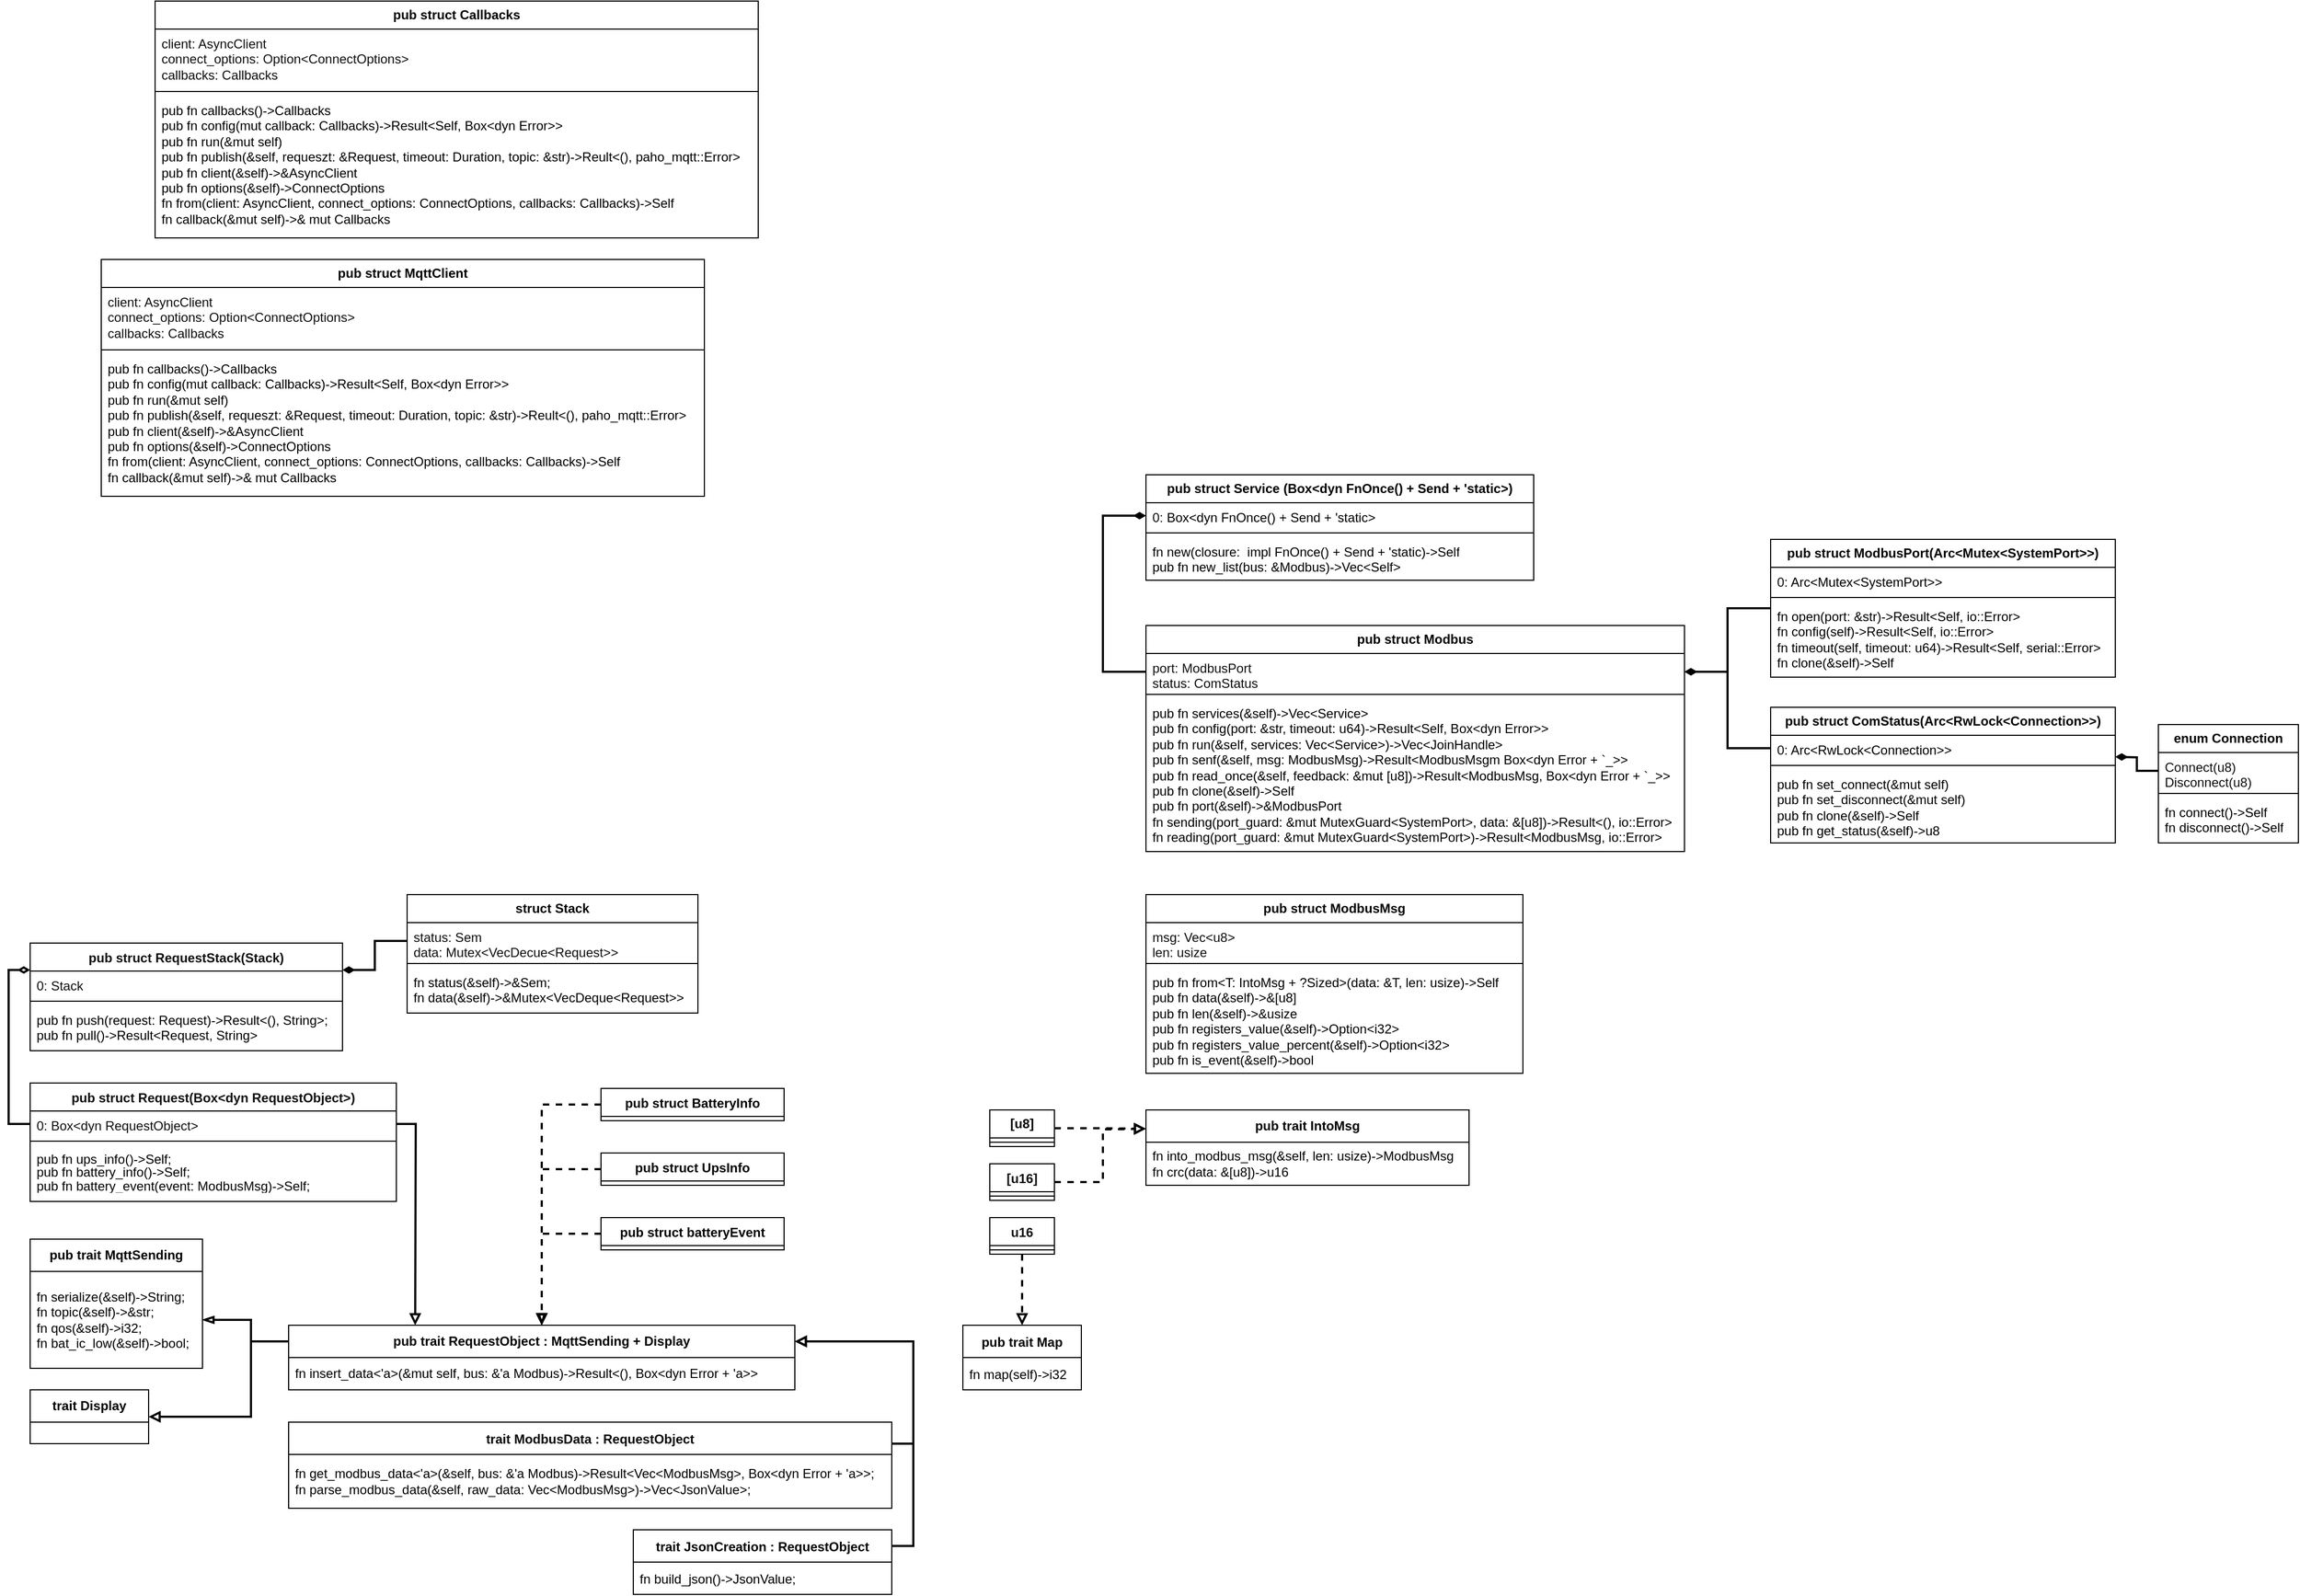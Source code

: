 <mxfile version="21.0.6" type="github">
  <diagram id="C5RBs43oDa-KdzZeNtuy" name="Page-1">
    <mxGraphModel dx="2074" dy="2614" grid="1" gridSize="10" guides="1" tooltips="1" connect="1" arrows="1" fold="1" page="1" pageScale="1" pageWidth="827" pageHeight="1169" math="0" shadow="0">
      <root>
        <mxCell id="WIyWlLk6GJQsqaUBKTNV-0" />
        <mxCell id="WIyWlLk6GJQsqaUBKTNV-1" parent="WIyWlLk6GJQsqaUBKTNV-0" />
        <mxCell id="XfDkWS_DAa20V64On1dj-6" value="&lt;b&gt;pub trait MqttSending&lt;/b&gt;" style="swimlane;fontStyle=0;childLayout=stackLayout;horizontal=1;startSize=30;horizontalStack=0;resizeParent=1;resizeParentMax=0;resizeLast=0;collapsible=1;marginBottom=0;whiteSpace=wrap;html=1;" vertex="1" parent="WIyWlLk6GJQsqaUBKTNV-1">
          <mxGeometry x="-406" y="390" width="160" height="120" as="geometry" />
        </mxCell>
        <mxCell id="XfDkWS_DAa20V64On1dj-7" value="fn serialize(&amp;amp;self)-&amp;gt;String;&lt;br&gt;    fn topic(&amp;amp;self)-&amp;gt;&amp;amp;str;&lt;br&gt;    fn qos(&amp;amp;self)-&amp;gt;i32;&lt;br&gt;    fn bat_ic_low(&amp;amp;self)-&amp;gt;bool;" style="text;strokeColor=none;fillColor=none;align=left;verticalAlign=middle;spacingLeft=4;spacingRight=4;overflow=hidden;points=[[0,0.5],[1,0.5]];portConstraint=eastwest;rotatable=0;whiteSpace=wrap;html=1;" vertex="1" parent="XfDkWS_DAa20V64On1dj-6">
          <mxGeometry y="30" width="160" height="90" as="geometry" />
        </mxCell>
        <mxCell id="XfDkWS_DAa20V64On1dj-18" style="edgeStyle=orthogonalEdgeStyle;rounded=0;orthogonalLoop=1;jettySize=auto;html=1;exitX=1;exitY=0.5;exitDx=0;exitDy=0;entryX=0;entryY=0.25;entryDx=0;entryDy=0;endArrow=none;endFill=0;startArrow=block;startFill=0;strokeWidth=2;" edge="1" parent="WIyWlLk6GJQsqaUBKTNV-1" source="XfDkWS_DAa20V64On1dj-10" target="XfDkWS_DAa20V64On1dj-12">
          <mxGeometry relative="1" as="geometry">
            <Array as="points">
              <mxPoint x="-201" y="555" />
              <mxPoint x="-201" y="485" />
            </Array>
          </mxGeometry>
        </mxCell>
        <mxCell id="XfDkWS_DAa20V64On1dj-10" value="&lt;b&gt;trait Display&lt;/b&gt;" style="swimlane;fontStyle=0;childLayout=stackLayout;horizontal=1;startSize=30;horizontalStack=0;resizeParent=1;resizeParentMax=0;resizeLast=0;collapsible=1;marginBottom=0;whiteSpace=wrap;html=1;" vertex="1" parent="WIyWlLk6GJQsqaUBKTNV-1">
          <mxGeometry x="-406" y="530" width="110" height="50" as="geometry" />
        </mxCell>
        <mxCell id="XfDkWS_DAa20V64On1dj-24" style="edgeStyle=orthogonalEdgeStyle;rounded=0;orthogonalLoop=1;jettySize=auto;html=1;exitX=1;exitY=0.25;exitDx=0;exitDy=0;entryX=1;entryY=0.25;entryDx=0;entryDy=0;startArrow=block;startFill=0;endArrow=none;endFill=0;strokeWidth=2;" edge="1" parent="WIyWlLk6GJQsqaUBKTNV-1" source="XfDkWS_DAa20V64On1dj-12" target="XfDkWS_DAa20V64On1dj-19">
          <mxGeometry relative="1" as="geometry" />
        </mxCell>
        <mxCell id="XfDkWS_DAa20V64On1dj-32" style="edgeStyle=orthogonalEdgeStyle;rounded=0;orthogonalLoop=1;jettySize=auto;html=1;exitX=1;exitY=0.25;exitDx=0;exitDy=0;entryX=1;entryY=0.25;entryDx=0;entryDy=0;startArrow=block;startFill=0;endArrow=none;endFill=0;strokeWidth=2;" edge="1" parent="WIyWlLk6GJQsqaUBKTNV-1" source="XfDkWS_DAa20V64On1dj-12" target="XfDkWS_DAa20V64On1dj-28">
          <mxGeometry relative="1" as="geometry" />
        </mxCell>
        <mxCell id="XfDkWS_DAa20V64On1dj-12" value="&lt;b&gt;pub trait RequestObject : MqttSending + Display&lt;/b&gt;" style="swimlane;fontStyle=0;childLayout=stackLayout;horizontal=1;startSize=30;horizontalStack=0;resizeParent=1;resizeParentMax=0;resizeLast=0;collapsible=1;marginBottom=0;whiteSpace=wrap;html=1;" vertex="1" parent="WIyWlLk6GJQsqaUBKTNV-1">
          <mxGeometry x="-166" y="470" width="470" height="60" as="geometry" />
        </mxCell>
        <mxCell id="XfDkWS_DAa20V64On1dj-13" value="fn insert_data&amp;lt;&#39;a&amp;gt;(&amp;amp;mut self, bus: &amp;amp;&#39;a Modbus)-&amp;gt;Result&amp;lt;(), Box&amp;lt;dyn Error + &#39;a&amp;gt;&amp;gt;" style="text;strokeColor=none;fillColor=none;align=left;verticalAlign=middle;spacingLeft=4;spacingRight=4;overflow=hidden;points=[[0,0.5],[1,0.5]];portConstraint=eastwest;rotatable=0;whiteSpace=wrap;html=1;" vertex="1" parent="XfDkWS_DAa20V64On1dj-12">
          <mxGeometry y="30" width="470" height="30" as="geometry" />
        </mxCell>
        <mxCell id="XfDkWS_DAa20V64On1dj-17" style="edgeStyle=orthogonalEdgeStyle;rounded=0;orthogonalLoop=1;jettySize=auto;html=1;entryX=0;entryY=0.25;entryDx=0;entryDy=0;endArrow=none;endFill=0;startArrow=blockThin;startFill=0;strokeWidth=2;" edge="1" parent="WIyWlLk6GJQsqaUBKTNV-1" source="XfDkWS_DAa20V64On1dj-7" target="XfDkWS_DAa20V64On1dj-12">
          <mxGeometry relative="1" as="geometry">
            <Array as="points">
              <mxPoint x="-201" y="465" />
              <mxPoint x="-201" y="485" />
            </Array>
          </mxGeometry>
        </mxCell>
        <mxCell id="XfDkWS_DAa20V64On1dj-19" value="&lt;div style=&quot;font-family: &amp;quot;Droid Sans Mono&amp;quot;, &amp;quot;monospace&amp;quot;, monospace; font-weight: normal; font-size: 16px; line-height: 22px;&quot;&gt;&lt;div style=&quot;font-size: 12px;&quot;&gt;&lt;p&gt;&lt;font face=&quot;Helvetica&quot;&gt;&lt;b&gt;&lt;font style=&quot;font-size: 12px;&quot; color=&quot;#080808&quot;&gt;trait ModbusData : RequestObject&lt;/font&gt;&lt;/b&gt;&lt;/font&gt;&lt;/p&gt;&lt;/div&gt;&lt;/div&gt;" style="swimlane;fontStyle=0;childLayout=stackLayout;horizontal=1;startSize=30;horizontalStack=0;resizeParent=1;resizeParentMax=0;resizeLast=0;collapsible=1;marginBottom=0;whiteSpace=wrap;html=1;" vertex="1" parent="WIyWlLk6GJQsqaUBKTNV-1">
          <mxGeometry x="-166" y="560" width="560" height="80" as="geometry" />
        </mxCell>
        <mxCell id="XfDkWS_DAa20V64On1dj-20" value="&lt;div&gt;&lt;font style=&quot;font-size: 12px;&quot; face=&quot;Helvetica&quot; color=&quot;#000000&quot;&gt;fn get_modbus_data&amp;lt;&#39;a&amp;gt;(&amp;amp;self, bus: &amp;amp;&#39;a Modbus)-&amp;gt;Result&amp;lt;Vec&amp;lt;ModbusMsg&amp;gt;, Box&amp;lt;dyn Error + &#39;a&amp;gt;&amp;gt;;&lt;/font&gt;&lt;/div&gt;&lt;div&gt;    &lt;font style=&quot;font-size: 12px;&quot; face=&quot;Helvetica&quot; color=&quot;#000000&quot;&gt;fn parse_modbus_data(&amp;amp;self, raw_data: Vec&amp;lt;ModbusMsg&amp;gt;)-&amp;gt;Vec&amp;lt;JsonValue&amp;gt;;&lt;/font&gt;&lt;/div&gt;" style="text;strokeColor=none;fillColor=none;align=left;verticalAlign=middle;spacingLeft=4;spacingRight=4;overflow=hidden;points=[[0,0.5],[1,0.5]];portConstraint=eastwest;rotatable=0;whiteSpace=wrap;html=1;" vertex="1" parent="XfDkWS_DAa20V64On1dj-19">
          <mxGeometry y="30" width="560" height="50" as="geometry" />
        </mxCell>
        <mxCell id="XfDkWS_DAa20V64On1dj-28" value="&lt;div style=&quot;font-family: &amp;quot;Droid Sans Mono&amp;quot;, &amp;quot;monospace&amp;quot;, monospace; font-weight: normal; font-size: 16px; line-height: 22px;&quot;&gt;&lt;div&gt;&lt;font style=&quot;font-size: 12px;&quot; face=&quot;Helvetica&quot; color=&quot;#030303&quot;&gt;&lt;b&gt;trait JsonCreation : RequestObject&lt;/b&gt;&lt;/font&gt;&lt;/div&gt;&lt;/div&gt;" style="swimlane;fontStyle=0;childLayout=stackLayout;horizontal=1;startSize=30;horizontalStack=0;resizeParent=1;resizeParentMax=0;resizeLast=0;collapsible=1;marginBottom=0;whiteSpace=wrap;html=1;" vertex="1" parent="WIyWlLk6GJQsqaUBKTNV-1">
          <mxGeometry x="154" y="660" width="240" height="60" as="geometry" />
        </mxCell>
        <mxCell id="XfDkWS_DAa20V64On1dj-29" value="&lt;div style=&quot;color: rgb(212, 212, 212); font-family: &amp;quot;Droid Sans Mono&amp;quot;, &amp;quot;monospace&amp;quot;, monospace; font-weight: normal; font-size: 16px; line-height: 22px;&quot;&gt;&lt;div style=&quot;font-size: 12px;&quot;&gt;&lt;font style=&quot;font-size: 12px;&quot; face=&quot;Helvetica&quot; color=&quot;#000000&quot;&gt;fn build_json()-&amp;gt;JsonValue;&lt;/font&gt;&lt;/div&gt;&lt;/div&gt;" style="text;strokeColor=none;fillColor=none;align=left;verticalAlign=middle;spacingLeft=4;spacingRight=4;overflow=hidden;points=[[0,0.5],[1,0.5]];portConstraint=eastwest;rotatable=0;whiteSpace=wrap;html=1;" vertex="1" parent="XfDkWS_DAa20V64On1dj-28">
          <mxGeometry y="30" width="240" height="30" as="geometry" />
        </mxCell>
        <mxCell id="XfDkWS_DAa20V64On1dj-55" style="edgeStyle=orthogonalEdgeStyle;rounded=0;orthogonalLoop=1;jettySize=auto;html=1;exitX=0;exitY=0.5;exitDx=0;exitDy=0;entryX=0.5;entryY=0;entryDx=0;entryDy=0;dashed=1;strokeWidth=2;endArrow=block;endFill=0;" edge="1" parent="WIyWlLk6GJQsqaUBKTNV-1" source="XfDkWS_DAa20V64On1dj-68" target="XfDkWS_DAa20V64On1dj-12">
          <mxGeometry relative="1" as="geometry">
            <mxPoint x="144" y="350" as="sourcePoint" />
          </mxGeometry>
        </mxCell>
        <mxCell id="XfDkWS_DAa20V64On1dj-56" style="edgeStyle=orthogonalEdgeStyle;rounded=0;orthogonalLoop=1;jettySize=auto;html=1;endArrow=blockThin;endFill=0;dashed=1;strokeWidth=2;exitX=0;exitY=0.5;exitDx=0;exitDy=0;" edge="1" parent="WIyWlLk6GJQsqaUBKTNV-1" source="XfDkWS_DAa20V64On1dj-64" target="XfDkWS_DAa20V64On1dj-12">
          <mxGeometry relative="1" as="geometry">
            <mxPoint x="144" y="220.0" as="sourcePoint" />
          </mxGeometry>
        </mxCell>
        <mxCell id="XfDkWS_DAa20V64On1dj-57" style="edgeStyle=orthogonalEdgeStyle;rounded=0;orthogonalLoop=1;jettySize=auto;html=1;exitX=0;exitY=0.5;exitDx=0;exitDy=0;dashed=1;strokeWidth=2;endArrow=block;endFill=0;" edge="1" parent="WIyWlLk6GJQsqaUBKTNV-1" source="XfDkWS_DAa20V64On1dj-60" target="XfDkWS_DAa20V64On1dj-12">
          <mxGeometry relative="1" as="geometry">
            <mxPoint x="144" y="95.0" as="sourcePoint" />
          </mxGeometry>
        </mxCell>
        <mxCell id="XfDkWS_DAa20V64On1dj-59" value="&lt;b&gt;pub struct BatteryInfo&lt;/b&gt;" style="swimlane;fontStyle=1;align=center;verticalAlign=top;childLayout=stackLayout;horizontal=1;startSize=26;horizontalStack=0;resizeParent=1;resizeParentMax=0;resizeLast=0;collapsible=1;marginBottom=0;whiteSpace=wrap;html=1;" vertex="1" collapsed="1" parent="WIyWlLk6GJQsqaUBKTNV-1">
          <mxGeometry x="124" y="250" width="170" height="30" as="geometry">
            <mxRectangle x="100" y="120" width="370" height="200" as="alternateBounds" />
          </mxGeometry>
        </mxCell>
        <mxCell id="XfDkWS_DAa20V64On1dj-60" value="&lt;div&gt;json: JsonValue&lt;/div&gt;&lt;div&gt;modbus_requests: Vec&amp;lt;ModbusMsg&amp;gt;&lt;/div&gt;&lt;div&gt;publish_topic: &amp;amp;&#39;static str&lt;/div&gt;qos: i32" style="text;strokeColor=none;fillColor=none;align=left;verticalAlign=top;spacingLeft=4;spacingRight=4;overflow=hidden;rotatable=0;points=[[0,0.5],[1,0.5]];portConstraint=eastwest;whiteSpace=wrap;html=1;" vertex="1" parent="XfDkWS_DAa20V64On1dj-59">
          <mxGeometry y="26" width="370" height="64" as="geometry" />
        </mxCell>
        <mxCell id="XfDkWS_DAa20V64On1dj-61" value="" style="line;strokeWidth=1;fillColor=none;align=left;verticalAlign=middle;spacingTop=-1;spacingLeft=3;spacingRight=3;rotatable=0;labelPosition=right;points=[];portConstraint=eastwest;strokeColor=inherit;" vertex="1" parent="XfDkWS_DAa20V64On1dj-59">
          <mxGeometry y="90" width="370" height="8" as="geometry" />
        </mxCell>
        <mxCell id="XfDkWS_DAa20V64On1dj-62" value="&lt;div&gt;pub fn new()-&amp;gt;Self;&lt;/div&gt;&lt;div&gt;fn json(&amp;amp;self)-&amp;gt;&amp;amp;JsonValue;&lt;/div&gt;&lt;div&gt;fn json_mut(&amp;amp;self)-&amp;gt;&amp;amp;mut JsonValue;&lt;/div&gt;&lt;div&gt;fn requests_list(&amp;amp;self)-&amp;gt;&amp;amp;Vec&amp;lt;ModbusMsg&amp;gt;&lt;/div&gt;&lt;div&gt;fn build_request_list()-&amp;gt;Vec&amp;lt;ModbusMsg&amp;gt;;&lt;/div&gt;&lt;div&gt;fn decode(msg: ModbusMsg, i: usize)-&amp;gt;Option&amp;lt;JsonValue&amp;gt;&lt;br&gt;&lt;/div&gt;" style="text;strokeColor=none;fillColor=none;align=left;verticalAlign=top;spacingLeft=4;spacingRight=4;overflow=hidden;rotatable=0;points=[[0,0.5],[1,0.5]];portConstraint=eastwest;whiteSpace=wrap;html=1;" vertex="1" parent="XfDkWS_DAa20V64On1dj-59">
          <mxGeometry y="98" width="370" height="102" as="geometry" />
        </mxCell>
        <mxCell id="XfDkWS_DAa20V64On1dj-63" value="&lt;b&gt;pub struct UpsInfo&lt;/b&gt;" style="swimlane;fontStyle=1;align=center;verticalAlign=top;childLayout=stackLayout;horizontal=1;startSize=26;horizontalStack=0;resizeParent=1;resizeParentMax=0;resizeLast=0;collapsible=1;marginBottom=0;whiteSpace=wrap;html=1;" vertex="1" collapsed="1" parent="WIyWlLk6GJQsqaUBKTNV-1">
          <mxGeometry x="124" y="310" width="170" height="30" as="geometry">
            <mxRectangle x="350" y="-190" width="370" height="250" as="alternateBounds" />
          </mxGeometry>
        </mxCell>
        <mxCell id="XfDkWS_DAa20V64On1dj-64" value="&lt;div&gt;json: JsonValue&lt;/div&gt;&lt;div&gt;modbus_requests: Vec&amp;lt;ModbusMsg&amp;gt;&lt;/div&gt;&lt;div&gt;ups_serial_number: String&lt;/div&gt;&lt;div&gt;publish_topic: &amp;amp;&#39;static str&lt;/div&gt;qos: i32" style="text;strokeColor=none;fillColor=none;align=left;verticalAlign=top;spacingLeft=4;spacingRight=4;overflow=hidden;rotatable=0;points=[[0,0.5],[1,0.5]];portConstraint=eastwest;whiteSpace=wrap;html=1;" vertex="1" parent="XfDkWS_DAa20V64On1dj-63">
          <mxGeometry y="26" width="370" height="84" as="geometry" />
        </mxCell>
        <mxCell id="XfDkWS_DAa20V64On1dj-65" value="" style="line;strokeWidth=1;fillColor=none;align=left;verticalAlign=middle;spacingTop=-1;spacingLeft=3;spacingRight=3;rotatable=0;labelPosition=right;points=[];portConstraint=eastwest;strokeColor=inherit;" vertex="1" parent="XfDkWS_DAa20V64On1dj-63">
          <mxGeometry y="110" width="370" height="8" as="geometry" />
        </mxCell>
        <mxCell id="XfDkWS_DAa20V64On1dj-66" value="&lt;div&gt;pub fn new()-&amp;gt;Self;&lt;/div&gt;&lt;div&gt;fn json(&amp;amp;self)-&amp;gt;&amp;amp;JsonValue;&lt;/div&gt;&lt;div&gt;fn json_mut(&amp;amp;self)-&amp;gt;&amp;amp;mut JsonValue;&lt;/div&gt;&lt;div&gt;fn requests_list(&amp;amp;self)-&amp;gt;&amp;amp;Vec&amp;lt;ModbusMsg&amp;gt;&lt;/div&gt;&lt;div&gt;fn build_request_list()-&amp;gt;Vec&amp;lt;ModbusMsg&amp;gt;;&lt;/div&gt;&lt;div&gt;fn ups_serial_number(&amp;amp;self)-&amp;gt;&amp;amp;str;&lt;br&gt;&lt;/div&gt;&lt;div&gt;fn get_module_name(&amp;amp;self, msg: &amp;amp;ModbusMsg)-&amp;gt;Option&amp;lt;String&amp;gt;;&lt;/div&gt;&lt;div&gt;fn get_fw_version(&amp;amp;self, msg: &amp;amp;ModbusMsg)-&amp;gt;Option&amp;lt;String&amp;gt;;&lt;br&gt;&lt;/div&gt;" style="text;strokeColor=none;fillColor=none;align=left;verticalAlign=top;spacingLeft=4;spacingRight=4;overflow=hidden;rotatable=0;points=[[0,0.5],[1,0.5]];portConstraint=eastwest;whiteSpace=wrap;html=1;" vertex="1" parent="XfDkWS_DAa20V64On1dj-63">
          <mxGeometry y="118" width="370" height="132" as="geometry" />
        </mxCell>
        <mxCell id="XfDkWS_DAa20V64On1dj-67" value="pub struct batteryEvent" style="swimlane;fontStyle=1;align=center;verticalAlign=top;childLayout=stackLayout;horizontal=1;startSize=26;horizontalStack=0;resizeParent=1;resizeParentMax=0;resizeLast=0;collapsible=1;marginBottom=0;whiteSpace=wrap;html=1;" vertex="1" collapsed="1" parent="WIyWlLk6GJQsqaUBKTNV-1">
          <mxGeometry x="124" y="370" width="170" height="30" as="geometry">
            <mxRectangle x="350" y="90" width="370" height="230" as="alternateBounds" />
          </mxGeometry>
        </mxCell>
        <mxCell id="XfDkWS_DAa20V64On1dj-68" value="&lt;div&gt;json: JsonValue&lt;div&gt;msg: ModbusMsg&lt;/div&gt;&lt;div&gt;event_time: String&lt;/div&gt;&lt;div&gt;publish_topic: &amp;amp;&#39;static str&lt;/div&gt;qos: i32&lt;/div&gt;" style="text;strokeColor=none;fillColor=none;align=left;verticalAlign=top;spacingLeft=4;spacingRight=4;overflow=hidden;rotatable=0;points=[[0,0.5],[1,0.5]];portConstraint=eastwest;whiteSpace=wrap;html=1;" vertex="1" parent="XfDkWS_DAa20V64On1dj-67">
          <mxGeometry y="26" width="370" height="84" as="geometry" />
        </mxCell>
        <mxCell id="XfDkWS_DAa20V64On1dj-69" value="" style="line;strokeWidth=1;fillColor=none;align=left;verticalAlign=middle;spacingTop=-1;spacingLeft=3;spacingRight=3;rotatable=0;labelPosition=right;points=[];portConstraint=eastwest;strokeColor=inherit;" vertex="1" parent="XfDkWS_DAa20V64On1dj-67">
          <mxGeometry y="110" width="370" height="8" as="geometry" />
        </mxCell>
        <mxCell id="XfDkWS_DAa20V64On1dj-70" value="&lt;div&gt;pub fn new()-&amp;gt;Self;&lt;/div&gt;&lt;div&gt;fn json(&amp;amp;self)-&amp;gt;&amp;amp;JsonValue;&lt;/div&gt;&lt;div&gt;fn json_mut(&amp;amp;self)-&amp;gt;&amp;amp;mut JsonValue;&lt;/div&gt;&lt;div&gt;fn msg(&amp;amp;self)-&amp;gt;&amp;amp;ModbusMsg;&lt;/div&gt;&lt;div&gt;fn event_code(&amp;amp;self)-&amp;gt;Option&amp;lt;u16&amp;gt;;&lt;/div&gt;&lt;div&gt;fn event_time(&amp;amp;self)-&amp;gt;&amp;amp;str;&lt;/div&gt;&lt;div&gt;fn decode(&amp;amp;self, event: &amp;amp;ModbusMsg)-&amp;gt;Result&amp;lt;i32, String&amp;gt;&lt;br&gt;&lt;/div&gt;" style="text;strokeColor=none;fillColor=none;align=left;verticalAlign=top;spacingLeft=4;spacingRight=4;overflow=hidden;rotatable=0;points=[[0,0.5],[1,0.5]];portConstraint=eastwest;whiteSpace=wrap;html=1;" vertex="1" parent="XfDkWS_DAa20V64On1dj-67">
          <mxGeometry y="118" width="370" height="112" as="geometry" />
        </mxCell>
        <mxCell id="XfDkWS_DAa20V64On1dj-80" style="edgeStyle=orthogonalEdgeStyle;rounded=0;orthogonalLoop=1;jettySize=auto;html=1;exitX=1;exitY=0.5;exitDx=0;exitDy=0;entryX=0;entryY=0.5;entryDx=0;entryDy=0;strokeColor=none;endArrow=diamondThin;endFill=0;strokeWidth=2;" edge="1" parent="WIyWlLk6GJQsqaUBKTNV-1" source="XfDkWS_DAa20V64On1dj-71" target="XfDkWS_DAa20V64On1dj-75">
          <mxGeometry relative="1" as="geometry" />
        </mxCell>
        <mxCell id="XfDkWS_DAa20V64On1dj-81" style="edgeStyle=orthogonalEdgeStyle;rounded=0;orthogonalLoop=1;jettySize=auto;html=1;exitX=0;exitY=0.5;exitDx=0;exitDy=0;entryX=0;entryY=0.25;entryDx=0;entryDy=0;endArrow=diamondThin;endFill=0;strokeWidth=2;" edge="1" parent="WIyWlLk6GJQsqaUBKTNV-1" source="XfDkWS_DAa20V64On1dj-72" target="XfDkWS_DAa20V64On1dj-75">
          <mxGeometry relative="1" as="geometry" />
        </mxCell>
        <mxCell id="XfDkWS_DAa20V64On1dj-71" value="&lt;div style=&quot;color: rgb(212, 212, 212); font-family: &amp;quot;Droid Sans Mono&amp;quot;, &amp;quot;monospace&amp;quot;, monospace; font-weight: normal; font-size: 15px; line-height: 22px;&quot;&gt;&lt;div style=&quot;font-size: 12px;&quot;&gt;&lt;b&gt;&lt;font style=&quot;font-size: 12px;&quot; face=&quot;Helvetica&quot; color=&quot;#0f0f0f&quot;&gt;pub struct Request(Box&amp;lt;dyn RequestObject&amp;gt;)&lt;/font&gt;&lt;/b&gt;&lt;/div&gt;&lt;/div&gt;" style="swimlane;fontStyle=1;align=center;verticalAlign=middle;childLayout=stackLayout;horizontal=1;startSize=26;horizontalStack=0;resizeParent=1;resizeParentMax=0;resizeLast=0;collapsible=1;marginBottom=0;whiteSpace=wrap;html=1;" vertex="1" parent="WIyWlLk6GJQsqaUBKTNV-1">
          <mxGeometry x="-406" y="245" width="340" height="110" as="geometry">
            <mxRectangle x="-430" y="120" width="170" height="30" as="alternateBounds" />
          </mxGeometry>
        </mxCell>
        <mxCell id="XfDkWS_DAa20V64On1dj-72" value="&lt;span&gt;&lt;font style=&quot;font-size: 12px;&quot; face=&quot;Helvetica&quot; color=&quot;#0f0f0f&quot;&gt;0: Box&amp;lt;dyn RequestObject&amp;gt;&lt;/font&gt;&lt;/span&gt;" style="text;strokeColor=none;fillColor=none;align=left;verticalAlign=top;spacingLeft=4;spacingRight=4;overflow=hidden;rotatable=0;points=[[0,0.5],[1,0.5]];portConstraint=eastwest;whiteSpace=wrap;html=1;fontStyle=0" vertex="1" parent="XfDkWS_DAa20V64On1dj-71">
          <mxGeometry y="26" width="340" height="24" as="geometry" />
        </mxCell>
        <mxCell id="XfDkWS_DAa20V64On1dj-73" value="" style="line;strokeWidth=1;fillColor=none;align=left;verticalAlign=middle;spacingTop=-1;spacingLeft=3;spacingRight=3;rotatable=0;labelPosition=right;points=[];portConstraint=eastwest;strokeColor=inherit;" vertex="1" parent="XfDkWS_DAa20V64On1dj-71">
          <mxGeometry y="50" width="340" height="8" as="geometry" />
        </mxCell>
        <mxCell id="XfDkWS_DAa20V64On1dj-74" value="&lt;div style=&quot;color: rgb(212, 212, 212); font-weight: normal; line-height: 103%;&quot;&gt;&lt;div style=&quot;line-height: 103%;&quot;&gt;&lt;font color=&quot;#030303&quot;&gt;pub fn ups_info()-&amp;gt;Self;&lt;/font&gt;&lt;/div&gt;&lt;div style=&quot;line-height: 103%;&quot;&gt;    &lt;font color=&quot;#030303&quot;&gt;pub fn battery_info()-&amp;gt;Self;&lt;/font&gt;&lt;/div&gt;&lt;div style=&quot;line-height: 103%;&quot;&gt;    &lt;font color=&quot;#030303&quot;&gt;pub fn battery_event(event: ModbusMsg)-&amp;gt;Self;&lt;/font&gt;&lt;/div&gt;&lt;/div&gt;" style="text;strokeColor=none;fillColor=none;align=left;verticalAlign=top;spacingLeft=4;spacingRight=4;overflow=hidden;rotatable=0;points=[[0,0.5],[1,0.5]];portConstraint=eastwest;whiteSpace=wrap;html=1;" vertex="1" parent="XfDkWS_DAa20V64On1dj-71">
          <mxGeometry y="58" width="340" height="52" as="geometry" />
        </mxCell>
        <mxCell id="XfDkWS_DAa20V64On1dj-75" value="&lt;div style=&quot;color: rgb(212, 212, 212); font-family: &amp;quot;Droid Sans Mono&amp;quot;, &amp;quot;monospace&amp;quot;, monospace; font-weight: normal; font-size: 15px; line-height: 22px;&quot;&gt;&lt;div style=&quot;font-size: 12px;&quot;&gt;&lt;b&gt;&lt;font style=&quot;font-size: 12px;&quot; face=&quot;Helvetica&quot; color=&quot;#0f0f0f&quot;&gt;pub struct RequestStack(Stack)&lt;br&gt;&lt;/font&gt;&lt;/b&gt;&lt;/div&gt;&lt;/div&gt;" style="swimlane;fontStyle=1;align=center;verticalAlign=middle;childLayout=stackLayout;horizontal=1;startSize=26;horizontalStack=0;resizeParent=1;resizeParentMax=0;resizeLast=0;collapsible=1;marginBottom=0;whiteSpace=wrap;html=1;" vertex="1" parent="WIyWlLk6GJQsqaUBKTNV-1">
          <mxGeometry x="-406" y="115" width="290" height="100" as="geometry">
            <mxRectangle x="-430" y="-10" width="230" height="30" as="alternateBounds" />
          </mxGeometry>
        </mxCell>
        <mxCell id="XfDkWS_DAa20V64On1dj-76" value="&lt;span&gt;&lt;font style=&quot;font-size: 12px;&quot; face=&quot;Helvetica&quot; color=&quot;#0f0f0f&quot;&gt;0: Stack&lt;/font&gt;&lt;/span&gt;" style="text;strokeColor=none;fillColor=none;align=left;verticalAlign=top;spacingLeft=4;spacingRight=4;overflow=hidden;rotatable=0;points=[[0,0.5],[1,0.5]];portConstraint=eastwest;whiteSpace=wrap;html=1;fontStyle=0" vertex="1" parent="XfDkWS_DAa20V64On1dj-75">
          <mxGeometry y="26" width="290" height="24" as="geometry" />
        </mxCell>
        <mxCell id="XfDkWS_DAa20V64On1dj-77" value="" style="line;strokeWidth=1;fillColor=none;align=left;verticalAlign=middle;spacingTop=-1;spacingLeft=3;spacingRight=3;rotatable=0;labelPosition=right;points=[];portConstraint=eastwest;strokeColor=inherit;" vertex="1" parent="XfDkWS_DAa20V64On1dj-75">
          <mxGeometry y="50" width="290" height="8" as="geometry" />
        </mxCell>
        <mxCell id="XfDkWS_DAa20V64On1dj-78" value="&lt;div&gt;pub fn push(request: Request)-&amp;gt;Result&amp;lt;(), String&amp;gt;;&lt;/div&gt;&lt;div&gt;pub fn pull()-&amp;gt;Result&amp;lt;Request, String&amp;gt;&lt;br&gt;&lt;/div&gt;" style="text;strokeColor=none;fillColor=none;align=left;verticalAlign=top;spacingLeft=4;spacingRight=4;overflow=hidden;rotatable=0;points=[[0,0.5],[1,0.5]];portConstraint=eastwest;whiteSpace=wrap;html=1;" vertex="1" parent="XfDkWS_DAa20V64On1dj-75">
          <mxGeometry y="58" width="290" height="42" as="geometry" />
        </mxCell>
        <mxCell id="XfDkWS_DAa20V64On1dj-82" style="edgeStyle=orthogonalEdgeStyle;rounded=0;orthogonalLoop=1;jettySize=auto;html=1;exitX=1;exitY=0.5;exitDx=0;exitDy=0;entryX=0.25;entryY=0;entryDx=0;entryDy=0;endArrow=block;endFill=0;strokeWidth=2;" edge="1" parent="WIyWlLk6GJQsqaUBKTNV-1" source="XfDkWS_DAa20V64On1dj-72" target="XfDkWS_DAa20V64On1dj-12">
          <mxGeometry relative="1" as="geometry">
            <Array as="points">
              <mxPoint x="-48" y="283" />
              <mxPoint x="-48" y="288" />
              <mxPoint x="-48" y="288" />
            </Array>
          </mxGeometry>
        </mxCell>
        <mxCell id="XfDkWS_DAa20V64On1dj-89" value="struct Stack" style="swimlane;fontStyle=1;align=center;verticalAlign=middle;childLayout=stackLayout;horizontal=1;startSize=26;horizontalStack=0;resizeParent=1;resizeParentMax=0;resizeLast=0;collapsible=1;marginBottom=0;whiteSpace=wrap;html=1;" vertex="1" parent="WIyWlLk6GJQsqaUBKTNV-1">
          <mxGeometry x="-56" y="70" width="270" height="110" as="geometry">
            <mxRectangle x="-70" y="10" width="170" height="30" as="alternateBounds" />
          </mxGeometry>
        </mxCell>
        <mxCell id="XfDkWS_DAa20V64On1dj-90" value="&lt;div&gt;&lt;font color=&quot;#0f0f0f&quot;&gt;status: Sem&lt;/font&gt;&lt;/div&gt;&lt;div&gt;&lt;font color=&quot;#0f0f0f&quot;&gt;data: Mutex&amp;lt;VecDecue&amp;lt;Request&amp;gt;&amp;gt;&lt;br&gt;&lt;/font&gt;&lt;/div&gt;" style="text;strokeColor=none;fillColor=none;align=left;verticalAlign=top;spacingLeft=4;spacingRight=4;overflow=hidden;rotatable=0;points=[[0,0.5],[1,0.5]];portConstraint=eastwest;whiteSpace=wrap;html=1;fontStyle=0" vertex="1" parent="XfDkWS_DAa20V64On1dj-89">
          <mxGeometry y="26" width="270" height="34" as="geometry" />
        </mxCell>
        <mxCell id="XfDkWS_DAa20V64On1dj-91" value="" style="line;strokeWidth=1;fillColor=none;align=left;verticalAlign=middle;spacingTop=-1;spacingLeft=3;spacingRight=3;rotatable=0;labelPosition=right;points=[];portConstraint=eastwest;strokeColor=inherit;" vertex="1" parent="XfDkWS_DAa20V64On1dj-89">
          <mxGeometry y="60" width="270" height="8" as="geometry" />
        </mxCell>
        <mxCell id="XfDkWS_DAa20V64On1dj-92" value="&lt;div&gt;fn status(&amp;amp;self)-&amp;gt;&amp;amp;Sem;&lt;/div&gt;&lt;div&gt;fn data(&amp;amp;self)-&amp;gt;&amp;amp;Mutex&amp;lt;VecDeque&amp;lt;Request&amp;gt;&amp;gt;&lt;br&gt;&lt;/div&gt;" style="text;strokeColor=none;fillColor=none;align=left;verticalAlign=top;spacingLeft=4;spacingRight=4;overflow=hidden;rotatable=0;points=[[0,0.5],[1,0.5]];portConstraint=eastwest;whiteSpace=wrap;html=1;" vertex="1" parent="XfDkWS_DAa20V64On1dj-89">
          <mxGeometry y="68" width="270" height="42" as="geometry" />
        </mxCell>
        <mxCell id="XfDkWS_DAa20V64On1dj-93" style="edgeStyle=orthogonalEdgeStyle;rounded=0;orthogonalLoop=1;jettySize=auto;html=1;exitX=0;exitY=0.5;exitDx=0;exitDy=0;entryX=1;entryY=0.25;entryDx=0;entryDy=0;strokeWidth=2;endArrow=diamondThin;endFill=1;" edge="1" parent="WIyWlLk6GJQsqaUBKTNV-1" source="XfDkWS_DAa20V64On1dj-90" target="XfDkWS_DAa20V64On1dj-75">
          <mxGeometry relative="1" as="geometry">
            <mxPoint x="-56.0" y="158" as="sourcePoint" />
          </mxGeometry>
        </mxCell>
        <mxCell id="XfDkWS_DAa20V64On1dj-94" value="&lt;div style=&quot;font-family: &amp;quot;Droid Sans Mono&amp;quot;, &amp;quot;monospace&amp;quot;, monospace; font-weight: normal; line-height: 22px;&quot;&gt;&lt;div&gt;&lt;font style=&quot;font-size: 12px;&quot; face=&quot;Helvetica&quot; color=&quot;#030303&quot;&gt;&lt;b&gt;pub trait Map&lt;br&gt;&lt;/b&gt;&lt;/font&gt;&lt;/div&gt;&lt;/div&gt;" style="swimlane;fontStyle=0;childLayout=stackLayout;horizontal=1;startSize=30;horizontalStack=0;resizeParent=1;resizeParentMax=0;resizeLast=0;collapsible=1;marginBottom=0;whiteSpace=wrap;html=1;" vertex="1" parent="WIyWlLk6GJQsqaUBKTNV-1">
          <mxGeometry x="460" y="470" width="110" height="60" as="geometry" />
        </mxCell>
        <mxCell id="XfDkWS_DAa20V64On1dj-95" value="&lt;div style=&quot;color: rgb(212, 212, 212); font-family: &amp;quot;Droid Sans Mono&amp;quot;, &amp;quot;monospace&amp;quot;, monospace; font-weight: normal; font-size: 16px; line-height: 22px;&quot;&gt;&lt;div style=&quot;font-size: 12px;&quot;&gt;&lt;font face=&quot;Helvetica&quot; color=&quot;#000000&quot;&gt;fn map(self)-&amp;gt;i32&lt;br&gt;&lt;/font&gt;&lt;/div&gt;&lt;/div&gt;" style="text;strokeColor=none;fillColor=none;align=left;verticalAlign=middle;spacingLeft=4;spacingRight=4;overflow=hidden;points=[[0,0.5],[1,0.5]];portConstraint=eastwest;rotatable=0;whiteSpace=wrap;html=1;" vertex="1" parent="XfDkWS_DAa20V64On1dj-94">
          <mxGeometry y="30" width="110" height="30" as="geometry" />
        </mxCell>
        <mxCell id="XfDkWS_DAa20V64On1dj-100" style="edgeStyle=orthogonalEdgeStyle;rounded=0;orthogonalLoop=1;jettySize=auto;html=1;entryX=0.5;entryY=0;entryDx=0;entryDy=0;endArrow=block;endFill=0;dashed=1;strokeWidth=2;" edge="1" parent="WIyWlLk6GJQsqaUBKTNV-1" source="XfDkWS_DAa20V64On1dj-96" target="XfDkWS_DAa20V64On1dj-94">
          <mxGeometry relative="1" as="geometry" />
        </mxCell>
        <mxCell id="XfDkWS_DAa20V64On1dj-96" value="&lt;div style=&quot;color: rgb(212, 212, 212); font-family: &amp;quot;Droid Sans Mono&amp;quot;, &amp;quot;monospace&amp;quot;, monospace; font-weight: normal; font-size: 15px; line-height: 22px;&quot;&gt;&lt;div style=&quot;font-size: 12px;&quot;&gt;&lt;b&gt;&lt;font style=&quot;font-size: 12px;&quot; face=&quot;Helvetica&quot; color=&quot;#0f0f0f&quot;&gt;u16&lt;br&gt;&lt;/font&gt;&lt;/b&gt;&lt;/div&gt;&lt;/div&gt;" style="swimlane;fontStyle=1;align=center;verticalAlign=middle;childLayout=stackLayout;horizontal=1;startSize=26;horizontalStack=0;resizeParent=1;resizeParentMax=0;resizeLast=0;collapsible=1;marginBottom=0;whiteSpace=wrap;html=1;" vertex="1" parent="WIyWlLk6GJQsqaUBKTNV-1">
          <mxGeometry x="485" y="370" width="60" height="34" as="geometry">
            <mxRectangle x="-430" y="-10" width="230" height="30" as="alternateBounds" />
          </mxGeometry>
        </mxCell>
        <mxCell id="XfDkWS_DAa20V64On1dj-98" value="" style="line;strokeWidth=1;fillColor=none;align=left;verticalAlign=middle;spacingTop=-1;spacingLeft=3;spacingRight=3;rotatable=0;labelPosition=right;points=[];portConstraint=eastwest;strokeColor=inherit;" vertex="1" parent="XfDkWS_DAa20V64On1dj-96">
          <mxGeometry y="26" width="60" height="8" as="geometry" />
        </mxCell>
        <mxCell id="XfDkWS_DAa20V64On1dj-101" value="pub struct ModbusMsg" style="swimlane;fontStyle=1;align=center;verticalAlign=middle;childLayout=stackLayout;horizontal=1;startSize=26;horizontalStack=0;resizeParent=1;resizeParentMax=0;resizeLast=0;collapsible=1;marginBottom=0;whiteSpace=wrap;html=1;" vertex="1" parent="WIyWlLk6GJQsqaUBKTNV-1">
          <mxGeometry x="630" y="70" width="350" height="166" as="geometry">
            <mxRectangle x="-70" y="10" width="170" height="30" as="alternateBounds" />
          </mxGeometry>
        </mxCell>
        <mxCell id="XfDkWS_DAa20V64On1dj-102" value="&lt;div&gt;&lt;font color=&quot;#0f0f0f&quot;&gt;msg: Vec&amp;lt;u8&amp;gt;&lt;/font&gt;&lt;/div&gt;&lt;div&gt;&lt;font color=&quot;#0f0f0f&quot;&gt;len: usize&lt;br&gt;&lt;/font&gt;&lt;/div&gt;" style="text;strokeColor=none;fillColor=none;align=left;verticalAlign=top;spacingLeft=4;spacingRight=4;overflow=hidden;rotatable=0;points=[[0,0.5],[1,0.5]];portConstraint=eastwest;whiteSpace=wrap;html=1;fontStyle=0" vertex="1" parent="XfDkWS_DAa20V64On1dj-101">
          <mxGeometry y="26" width="350" height="34" as="geometry" />
        </mxCell>
        <mxCell id="XfDkWS_DAa20V64On1dj-103" value="" style="line;strokeWidth=1;fillColor=none;align=left;verticalAlign=middle;spacingTop=-1;spacingLeft=3;spacingRight=3;rotatable=0;labelPosition=right;points=[];portConstraint=eastwest;strokeColor=inherit;" vertex="1" parent="XfDkWS_DAa20V64On1dj-101">
          <mxGeometry y="60" width="350" height="8" as="geometry" />
        </mxCell>
        <mxCell id="XfDkWS_DAa20V64On1dj-104" value="&lt;div&gt;pub fn from&amp;lt;T: IntoMsg + ?Sized&amp;gt;(data: &amp;amp;T, len: usize)-&amp;gt;Self&lt;br&gt;&lt;/div&gt;&lt;div&gt;pub fn data(&amp;amp;self)-&amp;gt;&amp;amp;[u8]&lt;/div&gt;&lt;div&gt;pub fn len(&amp;amp;self)-&amp;gt;&amp;amp;usize&lt;/div&gt;&lt;div&gt;pub fn registers_value(&amp;amp;self)-&amp;gt;Option&amp;lt;i32&amp;gt;&lt;/div&gt;&lt;div&gt;pub fn registers_value_percent(&amp;amp;self)-&amp;gt;Option&amp;lt;i32&amp;gt;&lt;/div&gt;&lt;div&gt;pub fn is_event(&amp;amp;self)-&amp;gt;bool&lt;br&gt;&lt;/div&gt;&lt;div&gt;&lt;br&gt;&lt;/div&gt;" style="text;strokeColor=none;fillColor=none;align=left;verticalAlign=top;spacingLeft=4;spacingRight=4;overflow=hidden;rotatable=0;points=[[0,0.5],[1,0.5]];portConstraint=eastwest;whiteSpace=wrap;html=1;" vertex="1" parent="XfDkWS_DAa20V64On1dj-101">
          <mxGeometry y="68" width="350" height="98" as="geometry" />
        </mxCell>
        <mxCell id="XfDkWS_DAa20V64On1dj-105" value="&lt;b&gt;pub trait IntoMsg&lt;br&gt;&lt;/b&gt;" style="swimlane;fontStyle=0;childLayout=stackLayout;horizontal=1;startSize=30;horizontalStack=0;resizeParent=1;resizeParentMax=0;resizeLast=0;collapsible=1;marginBottom=0;whiteSpace=wrap;html=1;" vertex="1" parent="WIyWlLk6GJQsqaUBKTNV-1">
          <mxGeometry x="630" y="270" width="300" height="70" as="geometry" />
        </mxCell>
        <mxCell id="XfDkWS_DAa20V64On1dj-106" value="&lt;div&gt;fn into_modbus_msg(&amp;amp;self, len: usize)-&amp;gt;ModbusMsg&lt;/div&gt;&lt;div&gt;fn crc(data: &amp;amp;[u8])-&amp;gt;u16&lt;br&gt;&lt;/div&gt;" style="text;strokeColor=none;fillColor=none;align=left;verticalAlign=middle;spacingLeft=4;spacingRight=4;overflow=hidden;points=[[0,0.5],[1,0.5]];portConstraint=eastwest;rotatable=0;whiteSpace=wrap;html=1;" vertex="1" parent="XfDkWS_DAa20V64On1dj-105">
          <mxGeometry y="30" width="300" height="40" as="geometry" />
        </mxCell>
        <mxCell id="XfDkWS_DAa20V64On1dj-112" style="edgeStyle=orthogonalEdgeStyle;rounded=0;orthogonalLoop=1;jettySize=auto;html=1;exitX=1;exitY=0.5;exitDx=0;exitDy=0;entryX=0;entryY=0.25;entryDx=0;entryDy=0;dashed=1;strokeWidth=2;endArrow=block;endFill=0;" edge="1" parent="WIyWlLk6GJQsqaUBKTNV-1" source="XfDkWS_DAa20V64On1dj-107" target="XfDkWS_DAa20V64On1dj-105">
          <mxGeometry relative="1" as="geometry">
            <mxPoint x="590" y="300" as="targetPoint" />
            <Array as="points">
              <mxPoint x="590" y="337" />
              <mxPoint x="590" y="288" />
              <mxPoint x="600" y="288" />
            </Array>
          </mxGeometry>
        </mxCell>
        <mxCell id="XfDkWS_DAa20V64On1dj-107" value="&lt;div style=&quot;color: rgb(212, 212, 212); font-family: &amp;quot;Droid Sans Mono&amp;quot;, &amp;quot;monospace&amp;quot;, monospace; font-weight: normal; font-size: 15px; line-height: 22px;&quot;&gt;&lt;div style=&quot;font-size: 12px;&quot;&gt;&lt;b&gt;&lt;font style=&quot;font-size: 12px;&quot; face=&quot;Helvetica&quot; color=&quot;#0f0f0f&quot;&gt;[u16]&lt;br&gt;&lt;/font&gt;&lt;/b&gt;&lt;/div&gt;&lt;/div&gt;" style="swimlane;fontStyle=1;align=center;verticalAlign=middle;childLayout=stackLayout;horizontal=1;startSize=26;horizontalStack=0;resizeParent=1;resizeParentMax=0;resizeLast=0;collapsible=1;marginBottom=0;whiteSpace=wrap;html=1;" vertex="1" parent="WIyWlLk6GJQsqaUBKTNV-1">
          <mxGeometry x="485" y="320" width="60" height="34" as="geometry">
            <mxRectangle x="-430" y="-10" width="230" height="30" as="alternateBounds" />
          </mxGeometry>
        </mxCell>
        <mxCell id="XfDkWS_DAa20V64On1dj-108" value="" style="line;strokeWidth=1;fillColor=none;align=left;verticalAlign=middle;spacingTop=-1;spacingLeft=3;spacingRight=3;rotatable=0;labelPosition=right;points=[];portConstraint=eastwest;strokeColor=inherit;" vertex="1" parent="XfDkWS_DAa20V64On1dj-107">
          <mxGeometry y="26" width="60" height="8" as="geometry" />
        </mxCell>
        <mxCell id="XfDkWS_DAa20V64On1dj-111" style="edgeStyle=orthogonalEdgeStyle;rounded=0;orthogonalLoop=1;jettySize=auto;html=1;exitX=1;exitY=0.5;exitDx=0;exitDy=0;entryX=0;entryY=0.25;entryDx=0;entryDy=0;dashed=1;strokeWidth=2;endArrow=block;endFill=0;" edge="1" parent="WIyWlLk6GJQsqaUBKTNV-1" source="XfDkWS_DAa20V64On1dj-109" target="XfDkWS_DAa20V64On1dj-105">
          <mxGeometry relative="1" as="geometry" />
        </mxCell>
        <mxCell id="XfDkWS_DAa20V64On1dj-109" value="[u8]" style="swimlane;fontStyle=1;align=center;verticalAlign=middle;childLayout=stackLayout;horizontal=1;startSize=26;horizontalStack=0;resizeParent=1;resizeParentMax=0;resizeLast=0;collapsible=1;marginBottom=0;whiteSpace=wrap;html=1;" vertex="1" parent="WIyWlLk6GJQsqaUBKTNV-1">
          <mxGeometry x="485" y="270" width="60" height="34" as="geometry">
            <mxRectangle x="-430" y="-10" width="230" height="30" as="alternateBounds" />
          </mxGeometry>
        </mxCell>
        <mxCell id="XfDkWS_DAa20V64On1dj-110" value="" style="line;strokeWidth=1;fillColor=none;align=left;verticalAlign=middle;spacingTop=-1;spacingLeft=3;spacingRight=3;rotatable=0;labelPosition=right;points=[];portConstraint=eastwest;strokeColor=inherit;" vertex="1" parent="XfDkWS_DAa20V64On1dj-109">
          <mxGeometry y="26" width="60" height="8" as="geometry" />
        </mxCell>
        <mxCell id="XfDkWS_DAa20V64On1dj-132" style="edgeStyle=orthogonalEdgeStyle;rounded=0;orthogonalLoop=1;jettySize=auto;html=1;entryX=1;entryY=0.5;entryDx=0;entryDy=0;strokeWidth=2;endArrow=diamondThin;endFill=1;" edge="1" parent="WIyWlLk6GJQsqaUBKTNV-1" source="XfDkWS_DAa20V64On1dj-113" target="XfDkWS_DAa20V64On1dj-118">
          <mxGeometry relative="1" as="geometry" />
        </mxCell>
        <mxCell id="XfDkWS_DAa20V64On1dj-113" value="pub struct ModbusPort(Arc&amp;lt;Mutex&amp;lt;SystemPort&amp;gt;&amp;gt;)" style="swimlane;fontStyle=1;align=center;verticalAlign=middle;childLayout=stackLayout;horizontal=1;startSize=26;horizontalStack=0;resizeParent=1;resizeParentMax=0;resizeLast=0;collapsible=1;marginBottom=0;whiteSpace=wrap;html=1;" vertex="1" parent="WIyWlLk6GJQsqaUBKTNV-1">
          <mxGeometry x="1210" y="-260" width="320" height="128" as="geometry">
            <mxRectangle x="-70" y="10" width="170" height="30" as="alternateBounds" />
          </mxGeometry>
        </mxCell>
        <mxCell id="XfDkWS_DAa20V64On1dj-114" value="&lt;div&gt;&lt;font color=&quot;#0f0f0f&quot;&gt;0: &lt;/font&gt;Arc&amp;lt;Mutex&amp;lt;SystemPort&amp;gt;&amp;gt;&lt;/div&gt;" style="text;strokeColor=none;fillColor=none;align=left;verticalAlign=top;spacingLeft=4;spacingRight=4;overflow=hidden;rotatable=0;points=[[0,0.5],[1,0.5]];portConstraint=eastwest;whiteSpace=wrap;html=1;fontStyle=0" vertex="1" parent="XfDkWS_DAa20V64On1dj-113">
          <mxGeometry y="26" width="320" height="24" as="geometry" />
        </mxCell>
        <mxCell id="XfDkWS_DAa20V64On1dj-115" value="" style="line;strokeWidth=1;fillColor=none;align=left;verticalAlign=middle;spacingTop=-1;spacingLeft=3;spacingRight=3;rotatable=0;labelPosition=right;points=[];portConstraint=eastwest;strokeColor=inherit;" vertex="1" parent="XfDkWS_DAa20V64On1dj-113">
          <mxGeometry y="50" width="320" height="8" as="geometry" />
        </mxCell>
        <mxCell id="XfDkWS_DAa20V64On1dj-116" value="&lt;div&gt;fn open(port: &amp;amp;str)-&amp;gt;Result&amp;lt;Self, io::Error&amp;gt;&lt;/div&gt;&lt;div&gt;fn config(self)-&amp;gt;Result&amp;lt;Self, io::Error&amp;gt;&lt;/div&gt;&lt;div&gt;fn timeout(self, timeout: u64)-&amp;gt;Result&amp;lt;Self, serial::Error&amp;gt;&lt;/div&gt;&lt;div&gt;fn clone(&amp;amp;self)-&amp;gt;Self&lt;br&gt;&lt;/div&gt;&lt;div&gt;&lt;br&gt;&lt;/div&gt;" style="text;strokeColor=none;fillColor=none;align=left;verticalAlign=top;spacingLeft=4;spacingRight=4;overflow=hidden;rotatable=0;points=[[0,0.5],[1,0.5]];portConstraint=eastwest;whiteSpace=wrap;html=1;" vertex="1" parent="XfDkWS_DAa20V64On1dj-113">
          <mxGeometry y="58" width="320" height="70" as="geometry" />
        </mxCell>
        <mxCell id="XfDkWS_DAa20V64On1dj-117" value="pub struct Modbus" style="swimlane;fontStyle=1;align=center;verticalAlign=middle;childLayout=stackLayout;horizontal=1;startSize=26;horizontalStack=0;resizeParent=1;resizeParentMax=0;resizeLast=0;collapsible=1;marginBottom=0;whiteSpace=wrap;html=1;" vertex="1" parent="WIyWlLk6GJQsqaUBKTNV-1">
          <mxGeometry x="630" y="-180" width="500" height="210" as="geometry">
            <mxRectangle x="-70" y="10" width="170" height="30" as="alternateBounds" />
          </mxGeometry>
        </mxCell>
        <mxCell id="XfDkWS_DAa20V64On1dj-118" value="&lt;div&gt;&lt;font color=&quot;#0f0f0f&quot;&gt;port: ModbusPort&lt;/font&gt;&lt;/div&gt;&lt;div&gt;&lt;font color=&quot;#0f0f0f&quot;&gt;status: ComStatus&lt;br&gt;&lt;/font&gt;&lt;/div&gt;" style="text;strokeColor=none;fillColor=none;align=left;verticalAlign=top;spacingLeft=4;spacingRight=4;overflow=hidden;rotatable=0;points=[[0,0.5],[1,0.5]];portConstraint=eastwest;whiteSpace=wrap;html=1;fontStyle=0" vertex="1" parent="XfDkWS_DAa20V64On1dj-117">
          <mxGeometry y="26" width="500" height="34" as="geometry" />
        </mxCell>
        <mxCell id="XfDkWS_DAa20V64On1dj-119" value="" style="line;strokeWidth=1;fillColor=none;align=left;verticalAlign=middle;spacingTop=-1;spacingLeft=3;spacingRight=3;rotatable=0;labelPosition=right;points=[];portConstraint=eastwest;strokeColor=inherit;" vertex="1" parent="XfDkWS_DAa20V64On1dj-117">
          <mxGeometry y="60" width="500" height="8" as="geometry" />
        </mxCell>
        <mxCell id="XfDkWS_DAa20V64On1dj-120" value="&lt;div&gt;pub fn services(&amp;amp;self)-&amp;gt;Vec&amp;lt;Service&amp;gt;&lt;/div&gt;&lt;div&gt;pub fn config(port: &amp;amp;str, timeout: u64)-&amp;gt;Result&amp;lt;Self, Box&amp;lt;dyn Error&amp;gt;&amp;gt;&lt;/div&gt;&lt;div&gt;pub fn run(&amp;amp;self, services: Vec&amp;lt;Service&amp;gt;)-&amp;gt;Vec&amp;lt;JoinHandle&amp;gt;&lt;/div&gt;&lt;div&gt;pub fn senf(&amp;amp;self, msg: ModbusMsg)-&amp;gt;Result&amp;lt;ModbusMsgm Box&amp;lt;dyn Error + `_&amp;gt;&amp;gt;&lt;/div&gt;&lt;div&gt;pub fn read_once(&amp;amp;self, feedback: &amp;amp;mut [u8])-&amp;gt;Result&amp;lt;ModbusMsg, Box&amp;lt;dyn Error + `_&amp;gt;&amp;gt;&lt;/div&gt;&lt;div&gt;pub fn clone(&amp;amp;self)-&amp;gt;Self&lt;/div&gt;&lt;div&gt;pub fn port(&amp;amp;self)-&amp;gt;&amp;amp;ModbusPort&lt;/div&gt;&lt;div&gt;fn sending(port_guard: &amp;amp;mut MutexGuard&amp;lt;SystemPort&amp;gt;, data: &amp;amp;[u8])-&amp;gt;Result&amp;lt;(), io::Error&amp;gt;&lt;/div&gt;&lt;div&gt;fn reading(port_guard: &amp;amp;mut MutexGuard&amp;lt;SystemPort&amp;gt;)-&amp;gt;Result&amp;lt;ModbusMsg, io::Error&amp;gt;&lt;/div&gt;&lt;div&gt;&lt;br&gt;&lt;/div&gt;" style="text;strokeColor=none;fillColor=none;align=left;verticalAlign=top;spacingLeft=4;spacingRight=4;overflow=hidden;rotatable=0;points=[[0,0.5],[1,0.5]];portConstraint=eastwest;whiteSpace=wrap;html=1;" vertex="1" parent="XfDkWS_DAa20V64On1dj-117">
          <mxGeometry y="68" width="500" height="142" as="geometry" />
        </mxCell>
        <mxCell id="XfDkWS_DAa20V64On1dj-121" value="pub struct ComStatus(Arc&amp;lt;RwLock&amp;lt;Connection&amp;gt;&amp;gt;)" style="swimlane;fontStyle=1;align=center;verticalAlign=middle;childLayout=stackLayout;horizontal=1;startSize=26;horizontalStack=0;resizeParent=1;resizeParentMax=0;resizeLast=0;collapsible=1;marginBottom=0;whiteSpace=wrap;html=1;" vertex="1" parent="WIyWlLk6GJQsqaUBKTNV-1">
          <mxGeometry x="1210" y="-104" width="320" height="126" as="geometry">
            <mxRectangle x="-70" y="10" width="170" height="30" as="alternateBounds" />
          </mxGeometry>
        </mxCell>
        <mxCell id="XfDkWS_DAa20V64On1dj-122" value="&lt;div&gt;&lt;font color=&quot;#0f0f0f&quot;&gt;0: &lt;/font&gt;Arc&amp;lt;RwLock&amp;lt;Connection&amp;gt;&amp;gt;&lt;/div&gt;" style="text;strokeColor=none;fillColor=none;align=left;verticalAlign=top;spacingLeft=4;spacingRight=4;overflow=hidden;rotatable=0;points=[[0,0.5],[1,0.5]];portConstraint=eastwest;whiteSpace=wrap;html=1;fontStyle=0" vertex="1" parent="XfDkWS_DAa20V64On1dj-121">
          <mxGeometry y="26" width="320" height="24" as="geometry" />
        </mxCell>
        <mxCell id="XfDkWS_DAa20V64On1dj-123" value="" style="line;strokeWidth=1;fillColor=none;align=left;verticalAlign=middle;spacingTop=-1;spacingLeft=3;spacingRight=3;rotatable=0;labelPosition=right;points=[];portConstraint=eastwest;strokeColor=inherit;" vertex="1" parent="XfDkWS_DAa20V64On1dj-121">
          <mxGeometry y="50" width="320" height="8" as="geometry" />
        </mxCell>
        <mxCell id="XfDkWS_DAa20V64On1dj-124" value="&lt;div&gt;pub fn set_connect(&amp;amp;mut self)&lt;/div&gt;&lt;div&gt;pub fn set_disconnect(&amp;amp;mut self)&lt;/div&gt;&lt;div&gt;pub fn clone(&amp;amp;self)-&amp;gt;Self&lt;/div&gt;&lt;div&gt;pub fn get_status(&amp;amp;self)-&amp;gt;u8&lt;br&gt;&lt;/div&gt;&lt;div&gt;&lt;br&gt;&lt;/div&gt;" style="text;strokeColor=none;fillColor=none;align=left;verticalAlign=top;spacingLeft=4;spacingRight=4;overflow=hidden;rotatable=0;points=[[0,0.5],[1,0.5]];portConstraint=eastwest;whiteSpace=wrap;html=1;" vertex="1" parent="XfDkWS_DAa20V64On1dj-121">
          <mxGeometry y="58" width="320" height="68" as="geometry" />
        </mxCell>
        <mxCell id="XfDkWS_DAa20V64On1dj-125" value="enum Connection" style="swimlane;fontStyle=1;align=center;verticalAlign=middle;childLayout=stackLayout;horizontal=1;startSize=26;horizontalStack=0;resizeParent=1;resizeParentMax=0;resizeLast=0;collapsible=1;marginBottom=0;whiteSpace=wrap;html=1;" vertex="1" parent="WIyWlLk6GJQsqaUBKTNV-1">
          <mxGeometry x="1570" y="-88" width="130" height="110" as="geometry">
            <mxRectangle x="-70" y="10" width="170" height="30" as="alternateBounds" />
          </mxGeometry>
        </mxCell>
        <mxCell id="XfDkWS_DAa20V64On1dj-126" value="&lt;div&gt;&lt;font color=&quot;#0f0f0f&quot;&gt;Connect(u8)&lt;/font&gt;&lt;/div&gt;&lt;div&gt;&lt;font color=&quot;#0f0f0f&quot;&gt;Disconnect(u8)&lt;br&gt;&lt;/font&gt;&lt;/div&gt;" style="text;strokeColor=none;fillColor=none;align=left;verticalAlign=top;spacingLeft=4;spacingRight=4;overflow=hidden;rotatable=0;points=[[0,0.5],[1,0.5]];portConstraint=eastwest;whiteSpace=wrap;html=1;fontStyle=0" vertex="1" parent="XfDkWS_DAa20V64On1dj-125">
          <mxGeometry y="26" width="130" height="34" as="geometry" />
        </mxCell>
        <mxCell id="XfDkWS_DAa20V64On1dj-127" value="" style="line;strokeWidth=1;fillColor=none;align=left;verticalAlign=middle;spacingTop=-1;spacingLeft=3;spacingRight=3;rotatable=0;labelPosition=right;points=[];portConstraint=eastwest;strokeColor=inherit;" vertex="1" parent="XfDkWS_DAa20V64On1dj-125">
          <mxGeometry y="60" width="130" height="8" as="geometry" />
        </mxCell>
        <mxCell id="XfDkWS_DAa20V64On1dj-128" value="&lt;div&gt;fn connect()-&amp;gt;Self&lt;/div&gt;&lt;div&gt;fn disconnect()-&amp;gt;Self&lt;br&gt;&lt;/div&gt;" style="text;strokeColor=none;fillColor=none;align=left;verticalAlign=top;spacingLeft=4;spacingRight=4;overflow=hidden;rotatable=0;points=[[0,0.5],[1,0.5]];portConstraint=eastwest;whiteSpace=wrap;html=1;" vertex="1" parent="XfDkWS_DAa20V64On1dj-125">
          <mxGeometry y="68" width="130" height="42" as="geometry" />
        </mxCell>
        <mxCell id="XfDkWS_DAa20V64On1dj-130" style="edgeStyle=orthogonalEdgeStyle;rounded=0;orthogonalLoop=1;jettySize=auto;html=1;exitX=0;exitY=0.5;exitDx=0;exitDy=0;endArrow=diamondThin;endFill=1;strokeWidth=2;" edge="1" parent="WIyWlLk6GJQsqaUBKTNV-1" source="XfDkWS_DAa20V64On1dj-126">
          <mxGeometry relative="1" as="geometry">
            <mxPoint x="1530" y="-58" as="targetPoint" />
          </mxGeometry>
        </mxCell>
        <mxCell id="XfDkWS_DAa20V64On1dj-131" style="edgeStyle=orthogonalEdgeStyle;rounded=0;orthogonalLoop=1;jettySize=auto;html=1;exitX=0;exitY=0.5;exitDx=0;exitDy=0;entryX=1;entryY=0.5;entryDx=0;entryDy=0;strokeWidth=2;endArrow=diamondThin;endFill=1;" edge="1" parent="WIyWlLk6GJQsqaUBKTNV-1" source="XfDkWS_DAa20V64On1dj-122" target="XfDkWS_DAa20V64On1dj-118">
          <mxGeometry relative="1" as="geometry" />
        </mxCell>
        <mxCell id="XfDkWS_DAa20V64On1dj-135" value="pub struct Service (Box&amp;lt;dyn FnOnce() + Send + &#39;static&amp;gt;)" style="swimlane;fontStyle=1;align=center;verticalAlign=middle;childLayout=stackLayout;horizontal=1;startSize=26;horizontalStack=0;resizeParent=1;resizeParentMax=0;resizeLast=0;collapsible=1;marginBottom=0;whiteSpace=wrap;html=1;" vertex="1" parent="WIyWlLk6GJQsqaUBKTNV-1">
          <mxGeometry x="630" y="-320" width="360" height="98" as="geometry">
            <mxRectangle x="-70" y="10" width="170" height="30" as="alternateBounds" />
          </mxGeometry>
        </mxCell>
        <mxCell id="XfDkWS_DAa20V64On1dj-136" value="&lt;div&gt;&lt;font color=&quot;#0f0f0f&quot;&gt;0: &lt;/font&gt;Box&amp;lt;dyn FnOnce() + Send + &#39;static&amp;gt;&lt;/div&gt;" style="text;strokeColor=none;fillColor=none;align=left;verticalAlign=top;spacingLeft=4;spacingRight=4;overflow=hidden;rotatable=0;points=[[0,0.5],[1,0.5]];portConstraint=eastwest;whiteSpace=wrap;html=1;fontStyle=0" vertex="1" parent="XfDkWS_DAa20V64On1dj-135">
          <mxGeometry y="26" width="360" height="24" as="geometry" />
        </mxCell>
        <mxCell id="XfDkWS_DAa20V64On1dj-137" value="" style="line;strokeWidth=1;fillColor=none;align=left;verticalAlign=middle;spacingTop=-1;spacingLeft=3;spacingRight=3;rotatable=0;labelPosition=right;points=[];portConstraint=eastwest;strokeColor=inherit;" vertex="1" parent="XfDkWS_DAa20V64On1dj-135">
          <mxGeometry y="50" width="360" height="8" as="geometry" />
        </mxCell>
        <mxCell id="XfDkWS_DAa20V64On1dj-138" value="&lt;div&gt;fn new(closure:&amp;nbsp; impl FnOnce() + Send + &#39;static)-&amp;gt;Self&lt;/div&gt;&lt;div&gt;pub fn new_list(bus: &amp;amp;Modbus)-&amp;gt;Vec&amp;lt;Self&amp;gt;&lt;br&gt;&lt;/div&gt;" style="text;strokeColor=none;fillColor=none;align=left;verticalAlign=top;spacingLeft=4;spacingRight=4;overflow=hidden;rotatable=0;points=[[0,0.5],[1,0.5]];portConstraint=eastwest;whiteSpace=wrap;html=1;" vertex="1" parent="XfDkWS_DAa20V64On1dj-135">
          <mxGeometry y="58" width="360" height="40" as="geometry" />
        </mxCell>
        <mxCell id="XfDkWS_DAa20V64On1dj-139" style="edgeStyle=orthogonalEdgeStyle;rounded=0;orthogonalLoop=1;jettySize=auto;html=1;exitX=0;exitY=0.5;exitDx=0;exitDy=0;entryX=0;entryY=0.5;entryDx=0;entryDy=0;strokeWidth=2;endArrow=diamondThin;endFill=1;" edge="1" parent="WIyWlLk6GJQsqaUBKTNV-1" source="XfDkWS_DAa20V64On1dj-118" target="XfDkWS_DAa20V64On1dj-136">
          <mxGeometry relative="1" as="geometry">
            <Array as="points">
              <mxPoint x="590" y="-137" />
              <mxPoint x="590" y="-282" />
            </Array>
          </mxGeometry>
        </mxCell>
        <mxCell id="XfDkWS_DAa20V64On1dj-140" value="pub struct MqttClient" style="swimlane;fontStyle=1;align=center;verticalAlign=middle;childLayout=stackLayout;horizontal=1;startSize=26;horizontalStack=0;resizeParent=1;resizeParentMax=0;resizeLast=0;collapsible=1;marginBottom=0;whiteSpace=wrap;html=1;" vertex="1" parent="WIyWlLk6GJQsqaUBKTNV-1">
          <mxGeometry x="-340" y="-520" width="560" height="220" as="geometry">
            <mxRectangle x="-70" y="10" width="170" height="30" as="alternateBounds" />
          </mxGeometry>
        </mxCell>
        <mxCell id="XfDkWS_DAa20V64On1dj-141" value="&lt;div&gt;&lt;font color=&quot;#0f0f0f&quot;&gt;client: AsyncClient&lt;/font&gt;&lt;/div&gt;&lt;div&gt;&lt;font color=&quot;#0f0f0f&quot;&gt;connect_options: Option&amp;lt;ConnectOptions&amp;gt;&lt;/font&gt;&lt;/div&gt;&lt;div&gt;&lt;font color=&quot;#0f0f0f&quot;&gt;callbacks: Callbacks&lt;br&gt;&lt;/font&gt;&lt;/div&gt;" style="text;strokeColor=none;fillColor=none;align=left;verticalAlign=top;spacingLeft=4;spacingRight=4;overflow=hidden;rotatable=0;points=[[0,0.5],[1,0.5]];portConstraint=eastwest;whiteSpace=wrap;html=1;fontStyle=0" vertex="1" parent="XfDkWS_DAa20V64On1dj-140">
          <mxGeometry y="26" width="560" height="54" as="geometry" />
        </mxCell>
        <mxCell id="XfDkWS_DAa20V64On1dj-142" value="" style="line;strokeWidth=1;fillColor=none;align=left;verticalAlign=middle;spacingTop=-1;spacingLeft=3;spacingRight=3;rotatable=0;labelPosition=right;points=[];portConstraint=eastwest;strokeColor=inherit;" vertex="1" parent="XfDkWS_DAa20V64On1dj-140">
          <mxGeometry y="80" width="560" height="8" as="geometry" />
        </mxCell>
        <mxCell id="XfDkWS_DAa20V64On1dj-143" value="&lt;div&gt;pub fn callbacks()-&amp;gt;Callbacks&lt;/div&gt;&lt;div&gt;pub fn config(mut callback: Callbacks)-&amp;gt;Result&amp;lt;Self, Box&amp;lt;dyn Error&amp;gt;&amp;gt;&lt;/div&gt;&lt;div&gt;pub fn run(&amp;amp;mut self)&lt;/div&gt;&lt;div&gt;pub fn publish(&amp;amp;self, requeszt: &amp;amp;Request, timeout: Duration, topic: &amp;amp;str)-&amp;gt;Reult&amp;lt;(), paho_mqtt::Error&amp;gt;&lt;/div&gt;&lt;div&gt;pub fn client(&amp;amp;self)-&amp;gt;&amp;amp;AsyncClient&lt;/div&gt;&lt;div&gt;pub fn options(&amp;amp;self)-&amp;gt;ConnectOptions&lt;/div&gt;&lt;div&gt;fn from(client: AsyncClient, connect_options: ConnectOptions, callbacks: Callbacks)-&amp;gt;Self&lt;/div&gt;&lt;div&gt;fn callback(&amp;amp;mut self)-&amp;gt;&amp;amp; mut Callbacks&lt;br&gt;&lt;/div&gt;&lt;div&gt;&lt;br&gt;&lt;/div&gt;" style="text;strokeColor=none;fillColor=none;align=left;verticalAlign=top;spacingLeft=4;spacingRight=4;overflow=hidden;rotatable=0;points=[[0,0.5],[1,0.5]];portConstraint=eastwest;whiteSpace=wrap;html=1;" vertex="1" parent="XfDkWS_DAa20V64On1dj-140">
          <mxGeometry y="88" width="560" height="132" as="geometry" />
        </mxCell>
        <mxCell id="XfDkWS_DAa20V64On1dj-144" value="pub struct Callbacks" style="swimlane;fontStyle=1;align=center;verticalAlign=middle;childLayout=stackLayout;horizontal=1;startSize=26;horizontalStack=0;resizeParent=1;resizeParentMax=0;resizeLast=0;collapsible=1;marginBottom=0;whiteSpace=wrap;html=1;" vertex="1" parent="WIyWlLk6GJQsqaUBKTNV-1">
          <mxGeometry x="-290" y="-760" width="560" height="220" as="geometry">
            <mxRectangle x="-70" y="10" width="170" height="30" as="alternateBounds" />
          </mxGeometry>
        </mxCell>
        <mxCell id="XfDkWS_DAa20V64On1dj-145" value="&lt;div&gt;&lt;font color=&quot;#0f0f0f&quot;&gt;client: AsyncClient&lt;/font&gt;&lt;/div&gt;&lt;div&gt;&lt;font color=&quot;#0f0f0f&quot;&gt;connect_options: Option&amp;lt;ConnectOptions&amp;gt;&lt;/font&gt;&lt;/div&gt;&lt;div&gt;&lt;font color=&quot;#0f0f0f&quot;&gt;callbacks: Callbacks&lt;br&gt;&lt;/font&gt;&lt;/div&gt;" style="text;strokeColor=none;fillColor=none;align=left;verticalAlign=top;spacingLeft=4;spacingRight=4;overflow=hidden;rotatable=0;points=[[0,0.5],[1,0.5]];portConstraint=eastwest;whiteSpace=wrap;html=1;fontStyle=0" vertex="1" parent="XfDkWS_DAa20V64On1dj-144">
          <mxGeometry y="26" width="560" height="54" as="geometry" />
        </mxCell>
        <mxCell id="XfDkWS_DAa20V64On1dj-146" value="" style="line;strokeWidth=1;fillColor=none;align=left;verticalAlign=middle;spacingTop=-1;spacingLeft=3;spacingRight=3;rotatable=0;labelPosition=right;points=[];portConstraint=eastwest;strokeColor=inherit;" vertex="1" parent="XfDkWS_DAa20V64On1dj-144">
          <mxGeometry y="80" width="560" height="8" as="geometry" />
        </mxCell>
        <mxCell id="XfDkWS_DAa20V64On1dj-147" value="&lt;div&gt;pub fn callbacks()-&amp;gt;Callbacks&lt;/div&gt;&lt;div&gt;pub fn config(mut callback: Callbacks)-&amp;gt;Result&amp;lt;Self, Box&amp;lt;dyn Error&amp;gt;&amp;gt;&lt;/div&gt;&lt;div&gt;pub fn run(&amp;amp;mut self)&lt;/div&gt;&lt;div&gt;pub fn publish(&amp;amp;self, requeszt: &amp;amp;Request, timeout: Duration, topic: &amp;amp;str)-&amp;gt;Reult&amp;lt;(), paho_mqtt::Error&amp;gt;&lt;/div&gt;&lt;div&gt;pub fn client(&amp;amp;self)-&amp;gt;&amp;amp;AsyncClient&lt;/div&gt;&lt;div&gt;pub fn options(&amp;amp;self)-&amp;gt;ConnectOptions&lt;/div&gt;&lt;div&gt;fn from(client: AsyncClient, connect_options: ConnectOptions, callbacks: Callbacks)-&amp;gt;Self&lt;/div&gt;&lt;div&gt;fn callback(&amp;amp;mut self)-&amp;gt;&amp;amp; mut Callbacks&lt;br&gt;&lt;/div&gt;&lt;div&gt;&lt;br&gt;&lt;/div&gt;" style="text;strokeColor=none;fillColor=none;align=left;verticalAlign=top;spacingLeft=4;spacingRight=4;overflow=hidden;rotatable=0;points=[[0,0.5],[1,0.5]];portConstraint=eastwest;whiteSpace=wrap;html=1;" vertex="1" parent="XfDkWS_DAa20V64On1dj-144">
          <mxGeometry y="88" width="560" height="132" as="geometry" />
        </mxCell>
      </root>
    </mxGraphModel>
  </diagram>
</mxfile>
